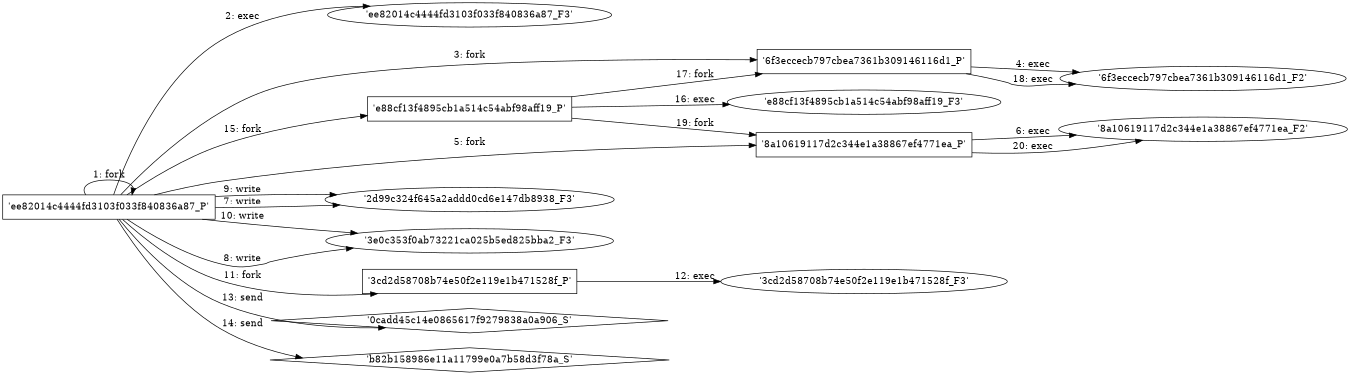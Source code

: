 digraph "D:\Learning\Paper\apt\基于CTI的攻击预警\Dataset\攻击图\ASGfromALLCTI\Threat Roundup for January 28 to February 4.dot" {
rankdir="LR"
size="9"
fixedsize="false"
splines="true"
nodesep=0.3
ranksep=0
fontsize=10
overlap="scalexy"
engine= "neato"
	"'ee82014c4444fd3103f033f840836a87_P'" [node_type=Process shape=box]
	"'ee82014c4444fd3103f033f840836a87_P'" [node_type=Process shape=box]
	"'ee82014c4444fd3103f033f840836a87_P'" -> "'ee82014c4444fd3103f033f840836a87_P'" [label="1: fork"]
	"'ee82014c4444fd3103f033f840836a87_P'" [node_type=Process shape=box]
	"'ee82014c4444fd3103f033f840836a87_F3'" [node_type=File shape=ellipse]
	"'ee82014c4444fd3103f033f840836a87_P'" -> "'ee82014c4444fd3103f033f840836a87_F3'" [label="2: exec"]
	"'ee82014c4444fd3103f033f840836a87_P'" [node_type=Process shape=box]
	"'6f3eccecb797cbea7361b309146116d1_P'" [node_type=Process shape=box]
	"'ee82014c4444fd3103f033f840836a87_P'" -> "'6f3eccecb797cbea7361b309146116d1_P'" [label="3: fork"]
	"'6f3eccecb797cbea7361b309146116d1_P'" [node_type=Process shape=box]
	"'6f3eccecb797cbea7361b309146116d1_F2'" [node_type=File shape=ellipse]
	"'6f3eccecb797cbea7361b309146116d1_P'" -> "'6f3eccecb797cbea7361b309146116d1_F2'" [label="4: exec"]
	"'ee82014c4444fd3103f033f840836a87_P'" [node_type=Process shape=box]
	"'8a10619117d2c344e1a38867ef4771ea_P'" [node_type=Process shape=box]
	"'ee82014c4444fd3103f033f840836a87_P'" -> "'8a10619117d2c344e1a38867ef4771ea_P'" [label="5: fork"]
	"'8a10619117d2c344e1a38867ef4771ea_P'" [node_type=Process shape=box]
	"'8a10619117d2c344e1a38867ef4771ea_F2'" [node_type=File shape=ellipse]
	"'8a10619117d2c344e1a38867ef4771ea_P'" -> "'8a10619117d2c344e1a38867ef4771ea_F2'" [label="6: exec"]
	"'2d99c324f645a2addd0cd6e147db8938_F3'" [node_type=file shape=ellipse]
	"'ee82014c4444fd3103f033f840836a87_P'" [node_type=Process shape=box]
	"'ee82014c4444fd3103f033f840836a87_P'" -> "'2d99c324f645a2addd0cd6e147db8938_F3'" [label="7: write"]
	"'3e0c353f0ab73221ca025b5ed825bba2_F3'" [node_type=file shape=ellipse]
	"'ee82014c4444fd3103f033f840836a87_P'" [node_type=Process shape=box]
	"'ee82014c4444fd3103f033f840836a87_P'" -> "'3e0c353f0ab73221ca025b5ed825bba2_F3'" [label="8: write"]
	"'2d99c324f645a2addd0cd6e147db8938_F3'" [node_type=file shape=ellipse]
	"'ee82014c4444fd3103f033f840836a87_P'" [node_type=Process shape=box]
	"'ee82014c4444fd3103f033f840836a87_P'" -> "'2d99c324f645a2addd0cd6e147db8938_F3'" [label="9: write"]
	"'3e0c353f0ab73221ca025b5ed825bba2_F3'" [node_type=file shape=ellipse]
	"'ee82014c4444fd3103f033f840836a87_P'" [node_type=Process shape=box]
	"'ee82014c4444fd3103f033f840836a87_P'" -> "'3e0c353f0ab73221ca025b5ed825bba2_F3'" [label="10: write"]
	"'ee82014c4444fd3103f033f840836a87_P'" [node_type=Process shape=box]
	"'3cd2d58708b74e50f2e119e1b471528f_P'" [node_type=Process shape=box]
	"'ee82014c4444fd3103f033f840836a87_P'" -> "'3cd2d58708b74e50f2e119e1b471528f_P'" [label="11: fork"]
	"'3cd2d58708b74e50f2e119e1b471528f_P'" [node_type=Process shape=box]
	"'3cd2d58708b74e50f2e119e1b471528f_F3'" [node_type=File shape=ellipse]
	"'3cd2d58708b74e50f2e119e1b471528f_P'" -> "'3cd2d58708b74e50f2e119e1b471528f_F3'" [label="12: exec"]
	"'0cadd45c14e0865617f9279838a0a906_S'" [node_type=Socket shape=diamond]
	"'ee82014c4444fd3103f033f840836a87_P'" [node_type=Process shape=box]
	"'ee82014c4444fd3103f033f840836a87_P'" -> "'0cadd45c14e0865617f9279838a0a906_S'" [label="13: send"]
	"'b82b158986e11a11799e0a7b58d3f78a_S'" [node_type=Socket shape=diamond]
	"'ee82014c4444fd3103f033f840836a87_P'" [node_type=Process shape=box]
	"'ee82014c4444fd3103f033f840836a87_P'" -> "'b82b158986e11a11799e0a7b58d3f78a_S'" [label="14: send"]
	"'ee82014c4444fd3103f033f840836a87_P'" [node_type=Process shape=box]
	"'e88cf13f4895cb1a514c54abf98aff19_P'" [node_type=Process shape=box]
	"'ee82014c4444fd3103f033f840836a87_P'" -> "'e88cf13f4895cb1a514c54abf98aff19_P'" [label="15: fork"]
	"'e88cf13f4895cb1a514c54abf98aff19_P'" [node_type=Process shape=box]
	"'e88cf13f4895cb1a514c54abf98aff19_F3'" [node_type=File shape=ellipse]
	"'e88cf13f4895cb1a514c54abf98aff19_P'" -> "'e88cf13f4895cb1a514c54abf98aff19_F3'" [label="16: exec"]
	"'e88cf13f4895cb1a514c54abf98aff19_P'" [node_type=Process shape=box]
	"'6f3eccecb797cbea7361b309146116d1_P'" [node_type=Process shape=box]
	"'e88cf13f4895cb1a514c54abf98aff19_P'" -> "'6f3eccecb797cbea7361b309146116d1_P'" [label="17: fork"]
	"'6f3eccecb797cbea7361b309146116d1_P'" [node_type=Process shape=box]
	"'6f3eccecb797cbea7361b309146116d1_F2'" [node_type=File shape=ellipse]
	"'6f3eccecb797cbea7361b309146116d1_P'" -> "'6f3eccecb797cbea7361b309146116d1_F2'" [label="18: exec"]
	"'e88cf13f4895cb1a514c54abf98aff19_P'" [node_type=Process shape=box]
	"'8a10619117d2c344e1a38867ef4771ea_P'" [node_type=Process shape=box]
	"'e88cf13f4895cb1a514c54abf98aff19_P'" -> "'8a10619117d2c344e1a38867ef4771ea_P'" [label="19: fork"]
	"'8a10619117d2c344e1a38867ef4771ea_P'" [node_type=Process shape=box]
	"'8a10619117d2c344e1a38867ef4771ea_F2'" [node_type=File shape=ellipse]
	"'8a10619117d2c344e1a38867ef4771ea_P'" -> "'8a10619117d2c344e1a38867ef4771ea_F2'" [label="20: exec"]
}
